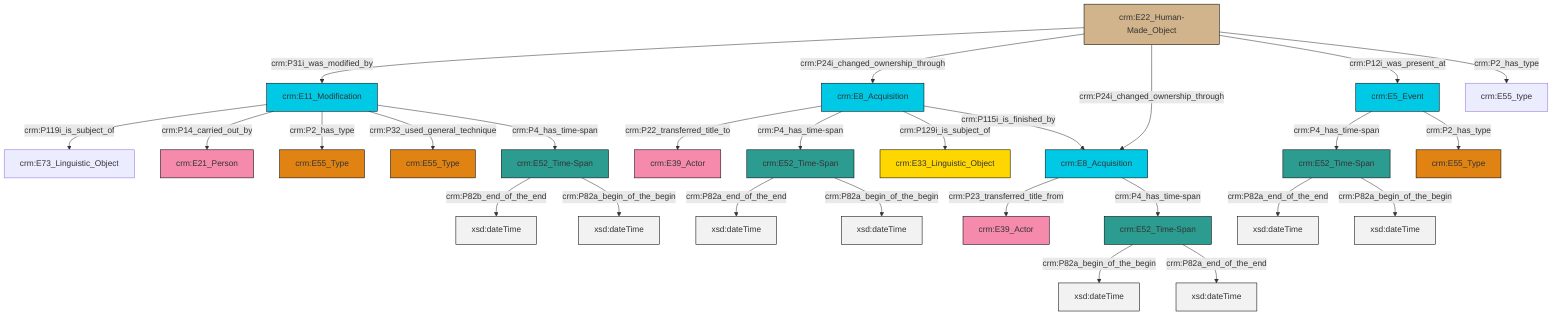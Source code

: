 graph TD
classDef Literal fill:#f2f2f2,stroke:#000000;
classDef CRM_Entity fill:#FFFFFF,stroke:#000000;
classDef Temporal_Entity fill:#00C9E6, stroke:#000000;
classDef Type fill:#E18312, stroke:#000000;
classDef Time-Span fill:#2C9C91, stroke:#000000;
classDef Appellation fill:#FFEB7F, stroke:#000000;
classDef Place fill:#008836, stroke:#000000;
classDef Persistent_Item fill:#B266B2, stroke:#000000;
classDef Conceptual_Object fill:#FFD700, stroke:#000000;
classDef Physical_Thing fill:#D2B48C, stroke:#000000;
classDef Actor fill:#f58aad, stroke:#000000;
classDef PC_Classes fill:#4ce600, stroke:#000000;
classDef Multi fill:#cccccc,stroke:#000000;

0["crm:E8_Acquisition"]:::Temporal_Entity -->|crm:P22_transferred_title_to| 1["crm:E39_Actor"]:::Actor
0["crm:E8_Acquisition"]:::Temporal_Entity -->|crm:P4_has_time-span| 2["crm:E52_Time-Span"]:::Time-Span
3["crm:E11_Modification"]:::Temporal_Entity -->|crm:P119i_is_subject_of| 4["crm:E73_Linguistic_Object"]:::Default
0["crm:E8_Acquisition"]:::Temporal_Entity -->|crm:P129i_is_subject_of| 5["crm:E33_Linguistic_Object"]:::Conceptual_Object
3["crm:E11_Modification"]:::Temporal_Entity -->|crm:P14_carried_out_by| 6["crm:E21_Person"]:::Actor
7["crm:E8_Acquisition"]:::Temporal_Entity -->|crm:P23_transferred_title_from| 8["crm:E39_Actor"]:::Actor
3["crm:E11_Modification"]:::Temporal_Entity -->|crm:P2_has_type| 9["crm:E55_Type"]:::Type
12["crm:E52_Time-Span"]:::Time-Span -->|crm:P82b_end_of_the_end| 13[xsd:dateTime]:::Literal
14["crm:E5_Event"]:::Temporal_Entity -->|crm:P4_has_time-span| 15["crm:E52_Time-Span"]:::Time-Span
7["crm:E8_Acquisition"]:::Temporal_Entity -->|crm:P4_has_time-span| 17["crm:E52_Time-Span"]:::Time-Span
18["crm:E22_Human-Made_Object"]:::Physical_Thing -->|crm:P31i_was_modified_by| 3["crm:E11_Modification"]:::Temporal_Entity
18["crm:E22_Human-Made_Object"]:::Physical_Thing -->|crm:P24i_changed_ownership_through| 0["crm:E8_Acquisition"]:::Temporal_Entity
17["crm:E52_Time-Span"]:::Time-Span -->|crm:P82a_begin_of_the_begin| 20[xsd:dateTime]:::Literal
17["crm:E52_Time-Span"]:::Time-Span -->|crm:P82a_end_of_the_end| 25[xsd:dateTime]:::Literal
3["crm:E11_Modification"]:::Temporal_Entity -->|crm:P32_used_general_technique| 26["crm:E55_Type"]:::Type
2["crm:E52_Time-Span"]:::Time-Span -->|crm:P82a_end_of_the_end| 27[xsd:dateTime]:::Literal
18["crm:E22_Human-Made_Object"]:::Physical_Thing -->|crm:P24i_changed_ownership_through| 7["crm:E8_Acquisition"]:::Temporal_Entity
14["crm:E5_Event"]:::Temporal_Entity -->|crm:P2_has_type| 10["crm:E55_Type"]:::Type
15["crm:E52_Time-Span"]:::Time-Span -->|crm:P82a_end_of_the_end| 29[xsd:dateTime]:::Literal
18["crm:E22_Human-Made_Object"]:::Physical_Thing -->|crm:P12i_was_present_at| 14["crm:E5_Event"]:::Temporal_Entity
3["crm:E11_Modification"]:::Temporal_Entity -->|crm:P4_has_time-span| 12["crm:E52_Time-Span"]:::Time-Span
2["crm:E52_Time-Span"]:::Time-Span -->|crm:P82a_begin_of_the_begin| 34[xsd:dateTime]:::Literal
12["crm:E52_Time-Span"]:::Time-Span -->|crm:P82a_begin_of_the_begin| 36[xsd:dateTime]:::Literal
18["crm:E22_Human-Made_Object"]:::Physical_Thing -->|crm:P2_has_type| 22["crm:E55_type"]:::Default
0["crm:E8_Acquisition"]:::Temporal_Entity -->|crm:P115i_is_finished_by| 7["crm:E8_Acquisition"]:::Temporal_Entity
15["crm:E52_Time-Span"]:::Time-Span -->|crm:P82a_begin_of_the_begin| 40[xsd:dateTime]:::Literal